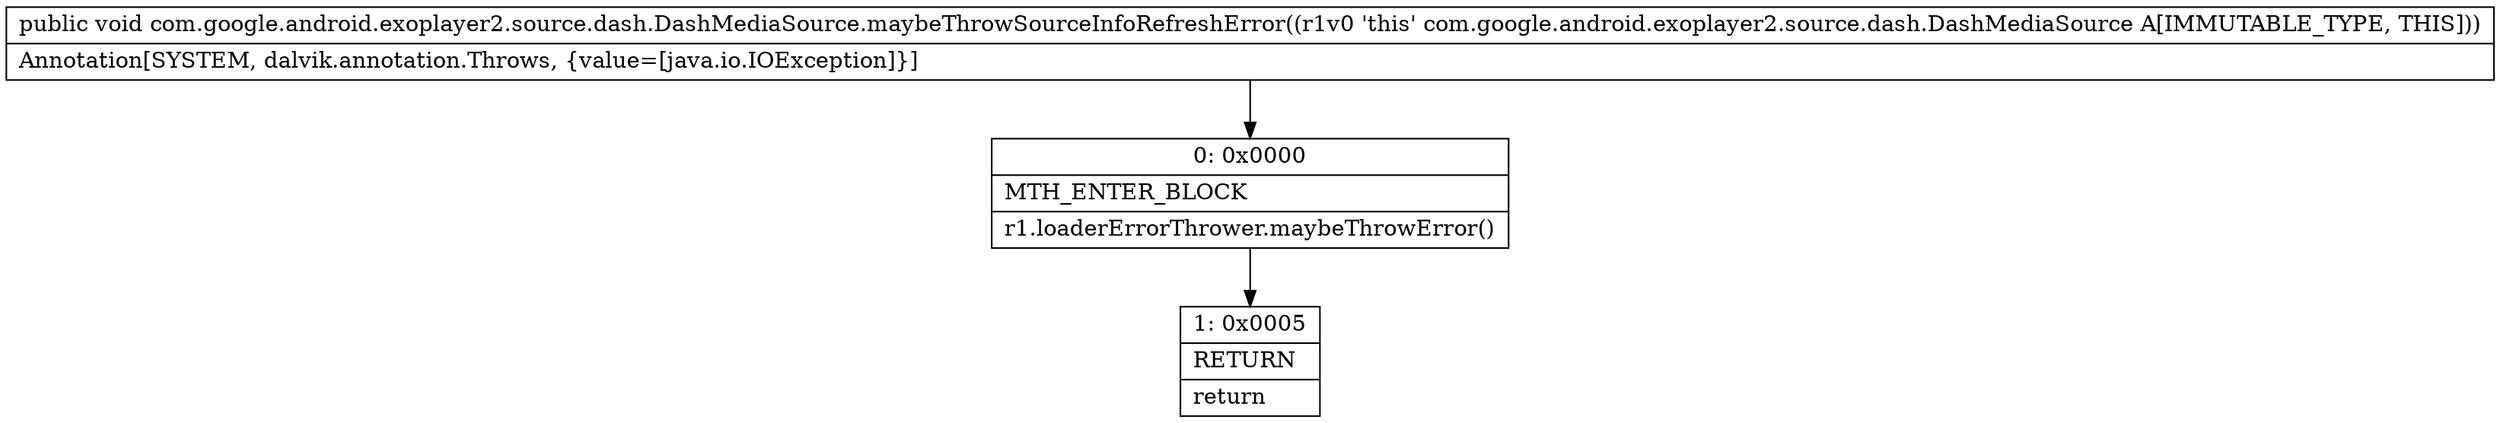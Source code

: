 digraph "CFG forcom.google.android.exoplayer2.source.dash.DashMediaSource.maybeThrowSourceInfoRefreshError()V" {
Node_0 [shape=record,label="{0\:\ 0x0000|MTH_ENTER_BLOCK\l|r1.loaderErrorThrower.maybeThrowError()\l}"];
Node_1 [shape=record,label="{1\:\ 0x0005|RETURN\l|return\l}"];
MethodNode[shape=record,label="{public void com.google.android.exoplayer2.source.dash.DashMediaSource.maybeThrowSourceInfoRefreshError((r1v0 'this' com.google.android.exoplayer2.source.dash.DashMediaSource A[IMMUTABLE_TYPE, THIS]))  | Annotation[SYSTEM, dalvik.annotation.Throws, \{value=[java.io.IOException]\}]\l}"];
MethodNode -> Node_0;
Node_0 -> Node_1;
}

